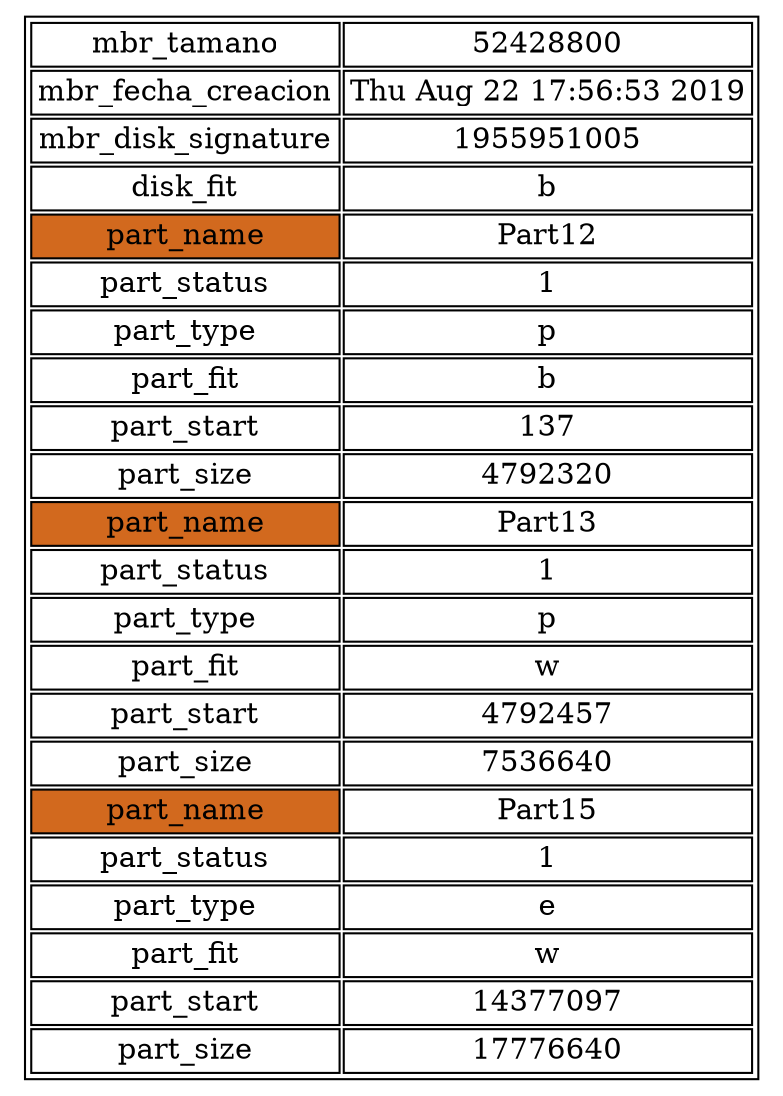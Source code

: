 digraph G{
node [shape=none]
a0[label=<<TABLE border="1">
<TR>
<TD>mbr_tamano</TD>
<TD>52428800</TD>
</TR>
<TR>
<TD>mbr_fecha_creacion</TD>
<TD>Thu Aug 22 17:56:53 2019
</TD>
</TR><TR>
<TD>mbr_disk_signature</TD>
<TD>1955951005</TD>
</TR><TR>
<TD>disk_fit</TD>
<TD>b</TD>
</TR><TR>
<TD bgcolor="Chocolate">part_name</TD>
<TD>Part12</TD>
</TR>
<TR>
<TD>part_status</TD>
<TD>1</TD>
</TR>
<TR>
<TD>part_type</TD>
<TD>p</TD>
</TR>
<TR>
<TD>part_fit</TD>
<TD>b</TD>
</TR>
<TR>
<TD>part_start</TD>
<TD>137</TD>
</TR>
<TR>
<TD>part_size</TD>
<TD>4792320</TD>
</TR>
<TR>
<TD bgcolor="Chocolate">part_name</TD>
<TD>Part13</TD>
</TR>
<TR>
<TD>part_status</TD>
<TD>1</TD>
</TR>
<TR>
<TD>part_type</TD>
<TD>p</TD>
</TR>
<TR>
<TD>part_fit</TD>
<TD>w</TD>
</TR>
<TR>
<TD>part_start</TD>
<TD>4792457</TD>
</TR>
<TR>
<TD>part_size</TD>
<TD>7536640</TD>
</TR>
<TR>
<TD bgcolor="Chocolate">part_name</TD>
<TD>Part15</TD>
</TR>
<TR>
<TD>part_status</TD>
<TD>1</TD>
</TR>
<TR>
<TD>part_type</TD>
<TD>e</TD>
</TR>
<TR>
<TD>part_fit</TD>
<TD>w</TD>
</TR>
<TR>
<TD>part_start</TD>
<TD>14377097</TD>
</TR>
<TR>
<TD>part_size</TD>
<TD>17776640</TD>
</TR>
</TABLE>>];
}